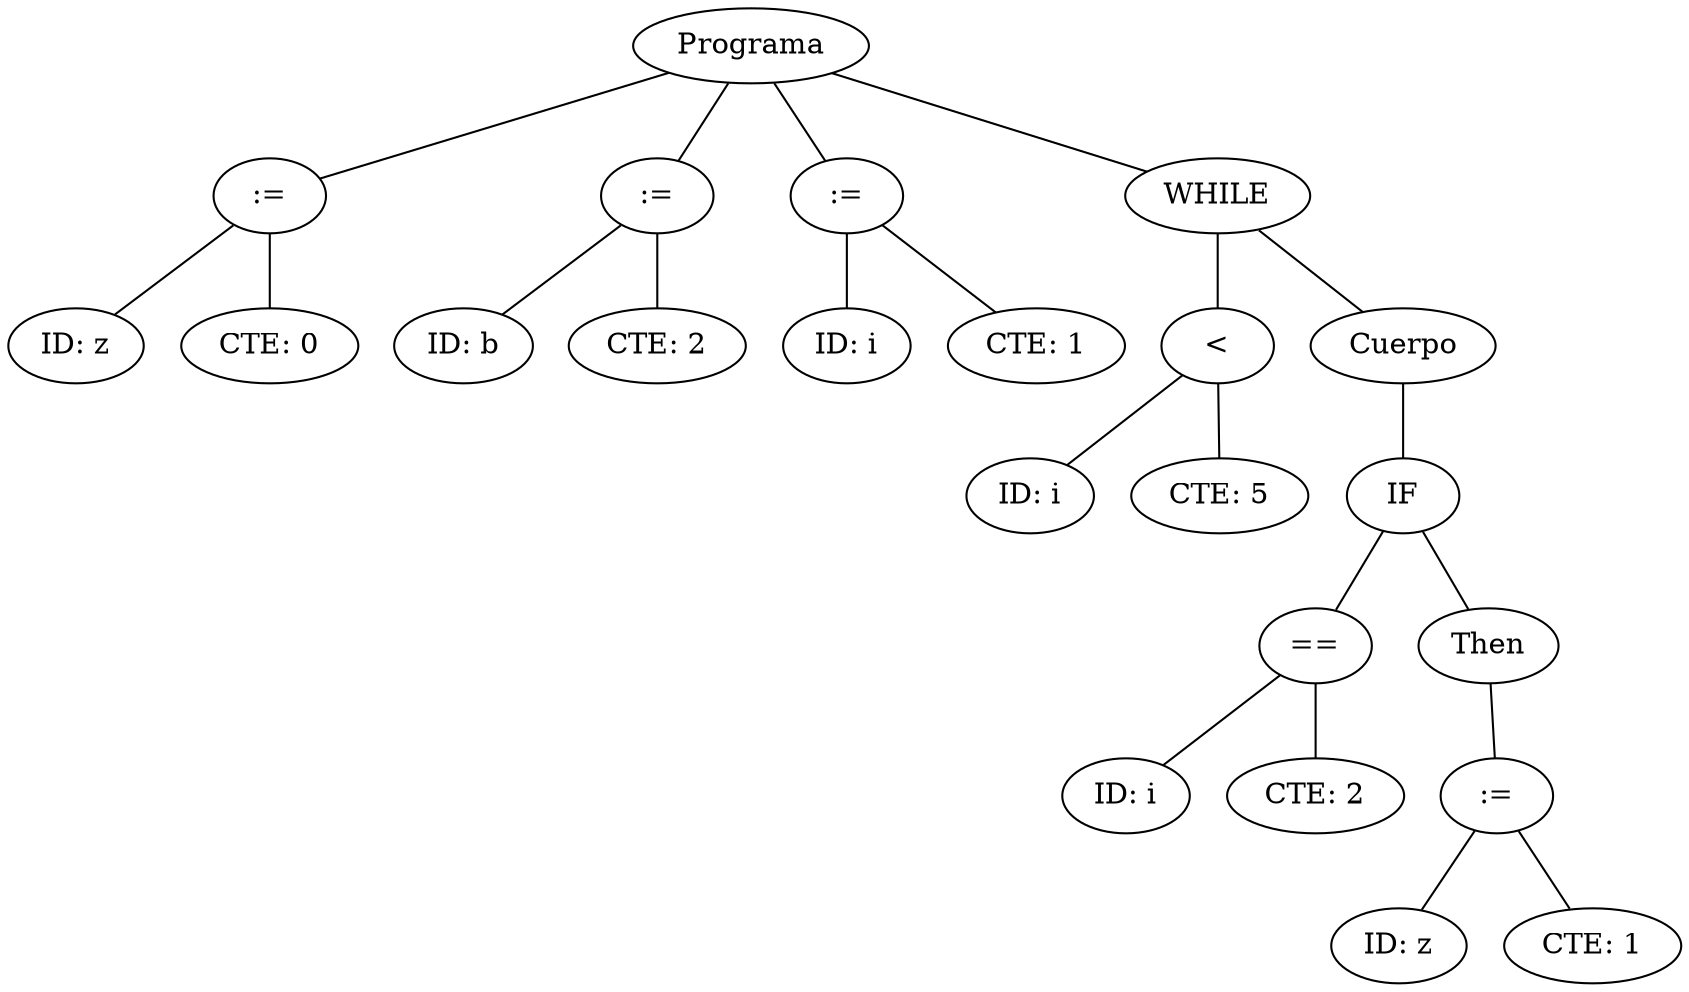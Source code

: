 graph G {nodo_programa [label="Programa"]
nodo_1828972342 [label=":="]
nodo_programa -- nodo_1828972342
nodo_883049899 [label="ID: z"]
nodo_1828972342 -- nodo_883049899
nodo_2093176254 [label="CTE: 0"]
nodo_1828972342 -- nodo_2093176254
nodo_1323165413 [label=":="]
nodo_programa -- nodo_1323165413
nodo_1880587981 [label="ID: b"]
nodo_1323165413 -- nodo_1880587981
nodo_511754216 [label="CTE: 2"]
nodo_1323165413 -- nodo_511754216
nodo_1721931908 [label=":="]
nodo_programa -- nodo_1721931908
nodo_1198108795 [label="ID: i"]
nodo_1721931908 -- nodo_1198108795
nodo_214126413 [label="CTE: 1"]
nodo_1721931908 -- nodo_214126413
nodo_396873410 [label="WHILE"]
nodo_programa -- nodo_396873410
nodo_1706234378 [label="<"]
nodo_396873410 -- nodo_1706234378
nodo_1867750575 [label="ID: i"]
nodo_1706234378 -- nodo_1867750575
nodo_2046562095 [label="CTE: 5"]
nodo_1706234378 -- nodo_2046562095
nodo_1342443276 [label="Cuerpo"]
nodo_396873410 -- nodo_1342443276
nodo_769287236 [label="IF"]
nodo_1342443276 -- nodo_769287236
nodo_1587487668 [label="=="]
nodo_769287236 -- nodo_1587487668
nodo_1199823423 [label="ID: i"]
nodo_1587487668 -- nodo_1199823423
nodo_932172204 [label="CTE: 2"]
nodo_1587487668 -- nodo_932172204
nodo_1225358173 [label="Then"]
nodo_769287236 -- nodo_1225358173
nodo_1848402763 [label=":="]
nodo_1225358173 -- nodo_1848402763
nodo_933699219 [label="ID: z"]
nodo_1848402763 -- nodo_933699219
nodo_2121055098 [label="CTE: 1"]
nodo_1848402763 -- nodo_2121055098
}
